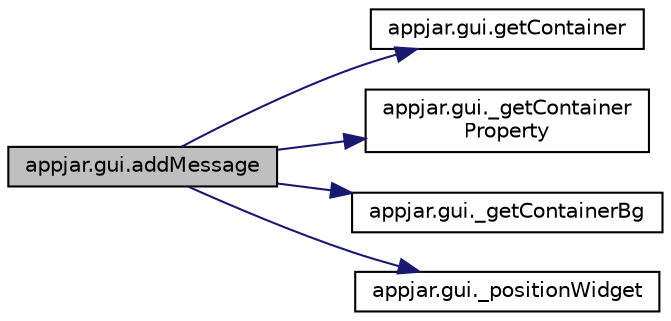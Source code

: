 digraph "appjar.gui.addMessage"
{
  edge [fontname="Helvetica",fontsize="10",labelfontname="Helvetica",labelfontsize="10"];
  node [fontname="Helvetica",fontsize="10",shape=record];
  rankdir="LR";
  Node662 [label="appjar.gui.addMessage",height=0.2,width=0.4,color="black", fillcolor="grey75", style="filled", fontcolor="black"];
  Node662 -> Node663 [color="midnightblue",fontsize="10",style="solid",fontname="Helvetica"];
  Node663 [label="appjar.gui.getContainer",height=0.2,width=0.4,color="black", fillcolor="white", style="filled",URL="$classappjar_1_1gui.html#a2e8ea27bae5f6758257be218c8279b56"];
  Node662 -> Node664 [color="midnightblue",fontsize="10",style="solid",fontname="Helvetica"];
  Node664 [label="appjar.gui._getContainer\lProperty",height=0.2,width=0.4,color="black", fillcolor="white", style="filled",URL="$classappjar_1_1gui.html#aa5d65e2282cfbe0a4b963b369e7d4e51"];
  Node662 -> Node665 [color="midnightblue",fontsize="10",style="solid",fontname="Helvetica"];
  Node665 [label="appjar.gui._getContainerBg",height=0.2,width=0.4,color="black", fillcolor="white", style="filled",URL="$classappjar_1_1gui.html#a120b8d0d6e0b536ac8735df1ffefd37a"];
  Node662 -> Node666 [color="midnightblue",fontsize="10",style="solid",fontname="Helvetica"];
  Node666 [label="appjar.gui._positionWidget",height=0.2,width=0.4,color="black", fillcolor="white", style="filled",URL="$classappjar_1_1gui.html#a073b1298767aeb92dd77b77cb6000e8c"];
}
